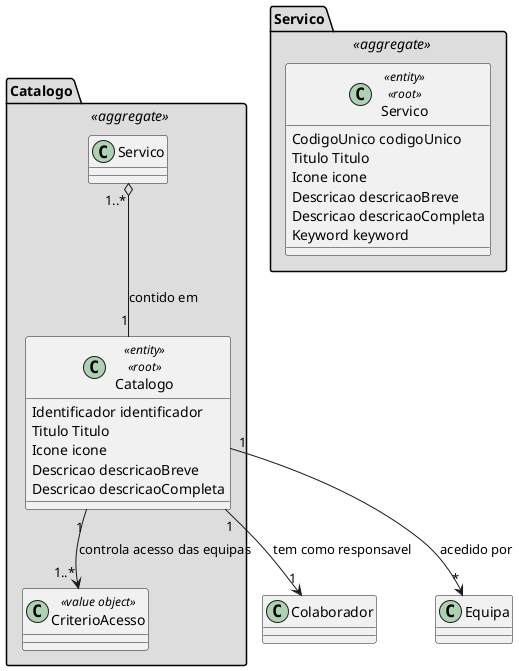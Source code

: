 @startuml CriarCatalogoMD

class Colaborador {

}

class Equipa {

}


package "Servico" <<aggregate>> #DDDDDD {

    class Servico <<entity>> <<root>> {
        CodigoUnico codigoUnico
        Titulo Titulo
        Icone icone
        Descricao descricaoBreve
        Descricao descricaoCompleta
        Keyword keyword
    }

}


package "Catalogo" <<aggregate>> #DDDDDD {

    class Catalogo <<entity>> <<root>> {
        Identificador identificador
        Titulo Titulo
        Icone icone
        Descricao descricaoBreve
        Descricao descricaoCompleta
    }

    class CriterioAcesso <<value object>>{

    }

    Servico "1..*" o-- "1" Catalogo : "contido em"    
    Catalogo "1" --> "*" Equipa : "acedido por"
    Catalogo "1" --> "1..*" CriterioAcesso : "controla acesso das equipas"    
    Catalogo "1" --> "1" Colaborador : "tem como responsavel"
}


@enduml